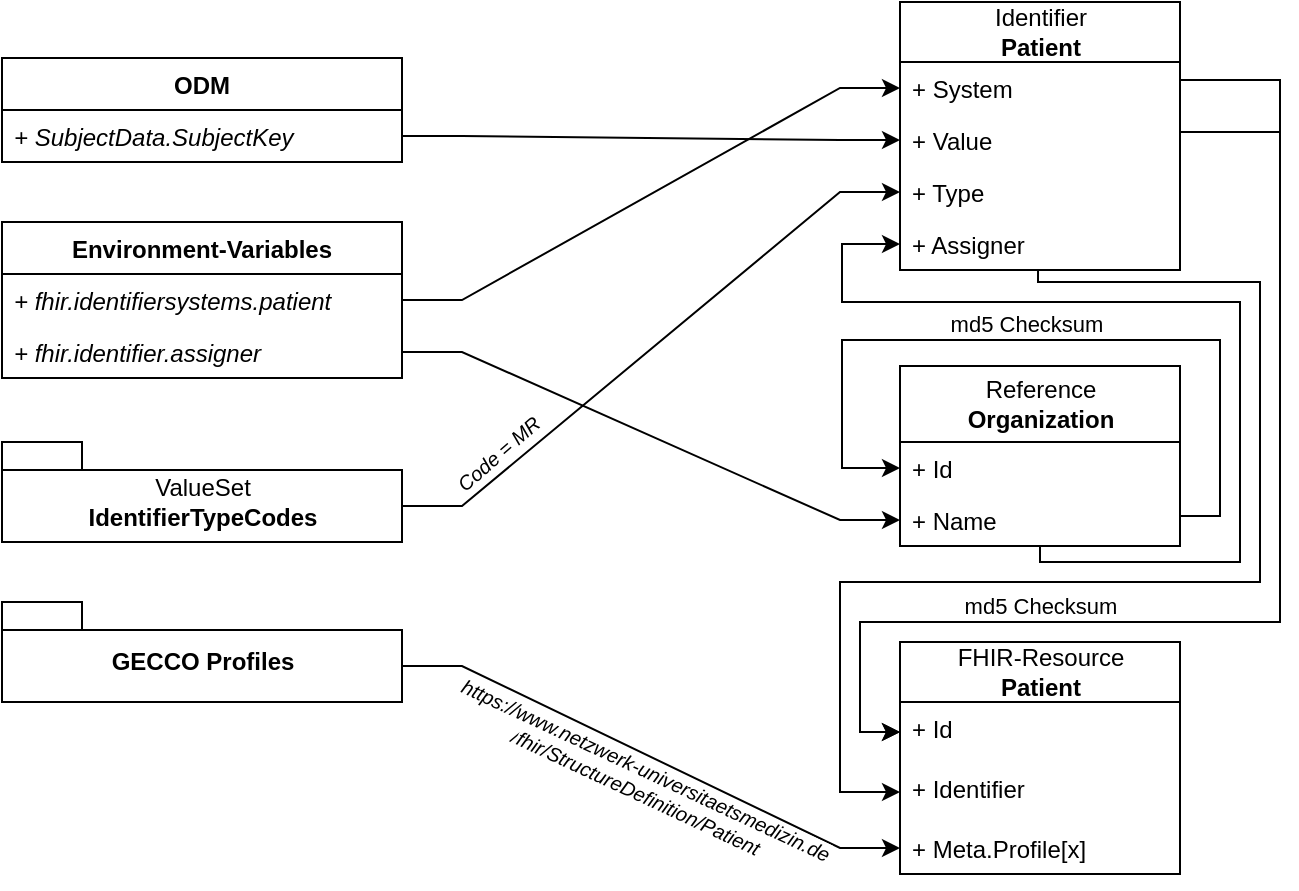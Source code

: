 <mxfile version="14.1.8" type="device"><diagram id="iyaxrp2BYqomliWlwEI3" name="Seite-1"><mxGraphModel dx="981" dy="567" grid="1" gridSize="10" guides="1" tooltips="1" connect="1" arrows="1" fold="0" page="1" pageScale="1" pageWidth="827" pageHeight="1169" math="0" shadow="0"><root><mxCell id="0"/><mxCell id="1" parent="0"/><mxCell id="799P35jyVqVCuxSRQqy6-18" value="Reference&lt;br&gt;&lt;b&gt;Organization&lt;/b&gt;" style="swimlane;fontStyle=0;childLayout=stackLayout;horizontal=1;startSize=38;fillColor=none;horizontalStack=0;resizeParent=1;resizeParentMax=0;resizeLast=0;collapsible=1;marginBottom=0;html=1;" vertex="1" parent="1"><mxGeometry x="489" y="222" width="140" height="90" as="geometry"><mxRectangle x="400" y="224" width="160" height="26" as="alternateBounds"/></mxGeometry></mxCell><mxCell id="799P35jyVqVCuxSRQqy6-29" style="rounded=0;orthogonalLoop=1;jettySize=auto;html=1;exitX=1;exitY=0.5;exitDx=0;exitDy=0;elbow=vertical;edgeStyle=orthogonalEdgeStyle;entryX=0;entryY=0.5;entryDx=0;entryDy=0;" edge="1" parent="799P35jyVqVCuxSRQqy6-18" source="799P35jyVqVCuxSRQqy6-19" target="799P35jyVqVCuxSRQqy6-20"><mxGeometry relative="1" as="geometry"><mxPoint x="-9" y="51" as="targetPoint"/><Array as="points"><mxPoint x="140" y="75"/><mxPoint x="160" y="75"/><mxPoint x="160" y="-13"/><mxPoint x="-29" y="-13"/><mxPoint x="-29" y="51"/></Array></mxGeometry></mxCell><mxCell id="799P35jyVqVCuxSRQqy6-30" value="md5 Checksum" style="edgeLabel;html=1;align=center;verticalAlign=middle;resizable=0;points=[];" vertex="1" connectable="0" parent="799P35jyVqVCuxSRQqy6-29"><mxGeometry x="0.055" y="-3" relative="1" as="geometry"><mxPoint y="-5" as="offset"/></mxGeometry></mxCell><mxCell id="799P35jyVqVCuxSRQqy6-20" value="+ Id" style="text;strokeColor=none;fillColor=none;align=left;verticalAlign=top;spacingLeft=4;spacingRight=4;overflow=hidden;rotatable=0;points=[[0,0.5],[1,0.5]];portConstraint=eastwest;" vertex="1" parent="799P35jyVqVCuxSRQqy6-18"><mxGeometry y="38" width="140" height="26" as="geometry"/></mxCell><mxCell id="799P35jyVqVCuxSRQqy6-19" value="+ Name" style="text;strokeColor=none;fillColor=none;align=left;verticalAlign=top;spacingLeft=4;spacingRight=4;overflow=hidden;rotatable=0;points=[[0,0.5],[1,0.5]];portConstraint=eastwest;" vertex="1" parent="799P35jyVqVCuxSRQqy6-18"><mxGeometry y="64" width="140" height="26" as="geometry"/></mxCell><mxCell id="799P35jyVqVCuxSRQqy6-5" value="&lt;span style=&quot;font-weight: normal&quot;&gt;FHIR-Resource&lt;/span&gt;&lt;br&gt;Patient" style="swimlane;fontStyle=1;childLayout=stackLayout;horizontal=1;startSize=30;fillColor=none;horizontalStack=0;resizeParent=1;resizeParentMax=0;resizeLast=0;collapsible=1;marginBottom=0;html=1;" vertex="1" parent="1"><mxGeometry x="489" y="360" width="140" height="116" as="geometry"/></mxCell><mxCell id="799P35jyVqVCuxSRQqy6-7" value="+ Id" style="text;strokeColor=none;fillColor=none;align=left;verticalAlign=top;spacingLeft=4;spacingRight=4;overflow=hidden;rotatable=0;points=[[0,0.5],[1,0.5]];portConstraint=eastwest;" vertex="1" parent="799P35jyVqVCuxSRQqy6-5"><mxGeometry y="30" width="140" height="30" as="geometry"/></mxCell><mxCell id="799P35jyVqVCuxSRQqy6-6" value="+ Identifier" style="text;strokeColor=none;fillColor=none;align=left;verticalAlign=top;spacingLeft=4;spacingRight=4;overflow=hidden;rotatable=0;points=[[0,0.5],[1,0.5]];portConstraint=eastwest;" vertex="1" parent="799P35jyVqVCuxSRQqy6-5"><mxGeometry y="60" width="140" height="30" as="geometry"/></mxCell><mxCell id="799P35jyVqVCuxSRQqy6-8" value="+ Meta.Profile[x]" style="text;strokeColor=none;fillColor=none;align=left;verticalAlign=top;spacingLeft=4;spacingRight=4;overflow=hidden;rotatable=0;points=[[0,0.5],[1,0.5]];portConstraint=eastwest;" vertex="1" parent="799P35jyVqVCuxSRQqy6-5"><mxGeometry y="90" width="140" height="26" as="geometry"/></mxCell><object label="&lt;span style=&quot;font-weight: normal&quot;&gt;Identifier&lt;/span&gt;&lt;br&gt;Patient" Pla="" id="799P35jyVqVCuxSRQqy6-9"><mxCell style="swimlane;fontStyle=1;childLayout=stackLayout;horizontal=1;startSize=30;fillColor=none;horizontalStack=0;resizeParent=1;resizeParentMax=0;resizeLast=0;collapsible=1;marginBottom=0;html=1;" vertex="1" parent="1"><mxGeometry x="489" y="40" width="140" height="134" as="geometry"/></mxCell></object><mxCell id="799P35jyVqVCuxSRQqy6-10" value="+ System" style="text;strokeColor=none;fillColor=none;align=left;verticalAlign=top;spacingLeft=4;spacingRight=4;overflow=hidden;rotatable=0;points=[[0,0.5],[1,0.5]];portConstraint=eastwest;" vertex="1" parent="799P35jyVqVCuxSRQqy6-9"><mxGeometry y="30" width="140" height="26" as="geometry"/></mxCell><mxCell id="799P35jyVqVCuxSRQqy6-11" value="+ Value" style="text;strokeColor=none;fillColor=none;align=left;verticalAlign=top;spacingLeft=4;spacingRight=4;overflow=hidden;rotatable=0;points=[[0,0.5],[1,0.5]];portConstraint=eastwest;" vertex="1" parent="799P35jyVqVCuxSRQqy6-9"><mxGeometry y="56" width="140" height="26" as="geometry"/></mxCell><mxCell id="799P35jyVqVCuxSRQqy6-12" value="+ Type" style="text;strokeColor=none;fillColor=none;align=left;verticalAlign=top;spacingLeft=4;spacingRight=4;overflow=hidden;rotatable=0;points=[[0,0.5],[1,0.5]];portConstraint=eastwest;" vertex="1" parent="799P35jyVqVCuxSRQqy6-9"><mxGeometry y="82" width="140" height="26" as="geometry"/></mxCell><mxCell id="799P35jyVqVCuxSRQqy6-22" value="+ Assigner" style="text;strokeColor=none;fillColor=none;align=left;verticalAlign=top;spacingLeft=4;spacingRight=4;overflow=hidden;rotatable=0;points=[[0,0.5],[1,0.5]];portConstraint=eastwest;" vertex="1" parent="799P35jyVqVCuxSRQqy6-9"><mxGeometry y="108" width="140" height="26" as="geometry"/></mxCell><mxCell id="799P35jyVqVCuxSRQqy6-14" value="ODM" style="swimlane;fontStyle=1;childLayout=stackLayout;horizontal=1;startSize=26;fillColor=none;horizontalStack=0;resizeParent=1;resizeParentMax=0;resizeLast=0;collapsible=1;marginBottom=0;" vertex="1" parent="1"><mxGeometry x="40" y="68" width="200" height="52" as="geometry"/></mxCell><mxCell id="799P35jyVqVCuxSRQqy6-15" value="+ SubjectData.SubjectKey" style="text;strokeColor=none;fillColor=none;align=left;verticalAlign=top;spacingLeft=4;spacingRight=4;overflow=hidden;rotatable=0;points=[[0,0.5],[1,0.5]];portConstraint=eastwest;fontStyle=2" vertex="1" parent="799P35jyVqVCuxSRQqy6-14"><mxGeometry y="26" width="200" height="26" as="geometry"/></mxCell><mxCell id="799P35jyVqVCuxSRQqy6-23" value="Environment-Variables" style="swimlane;fontStyle=1;childLayout=stackLayout;horizontal=1;startSize=26;fillColor=none;horizontalStack=0;resizeParent=1;resizeParentMax=0;resizeLast=0;collapsible=1;marginBottom=0;" vertex="1" parent="1"><mxGeometry x="40" y="150" width="200" height="78" as="geometry"/></mxCell><mxCell id="799P35jyVqVCuxSRQqy6-24" value="+ fhir.identifiersystems.patient" style="text;strokeColor=none;fillColor=none;align=left;verticalAlign=top;spacingLeft=4;spacingRight=4;overflow=hidden;rotatable=0;points=[[0,0.5],[1,0.5]];portConstraint=eastwest;fontStyle=2" vertex="1" parent="799P35jyVqVCuxSRQqy6-23"><mxGeometry y="26" width="200" height="26" as="geometry"/></mxCell><mxCell id="799P35jyVqVCuxSRQqy6-25" value="+ fhir.identifier.assigner" style="text;strokeColor=none;fillColor=none;align=left;verticalAlign=top;spacingLeft=4;spacingRight=4;overflow=hidden;rotatable=0;points=[[0,0.5],[1,0.5]];portConstraint=eastwest;fontStyle=2" vertex="1" parent="799P35jyVqVCuxSRQqy6-23"><mxGeometry y="52" width="200" height="26" as="geometry"/></mxCell><mxCell id="799P35jyVqVCuxSRQqy6-27" style="edgeStyle=entityRelationEdgeStyle;rounded=0;orthogonalLoop=1;jettySize=auto;html=1;exitX=1;exitY=0.5;exitDx=0;exitDy=0;entryX=0;entryY=0.5;entryDx=0;entryDy=0;" edge="1" parent="1" source="799P35jyVqVCuxSRQqy6-24" target="799P35jyVqVCuxSRQqy6-10"><mxGeometry relative="1" as="geometry"/></mxCell><mxCell id="799P35jyVqVCuxSRQqy6-28" style="edgeStyle=entityRelationEdgeStyle;rounded=0;orthogonalLoop=1;jettySize=auto;html=1;exitX=1;exitY=0.5;exitDx=0;exitDy=0;" edge="1" parent="1" source="799P35jyVqVCuxSRQqy6-25" target="799P35jyVqVCuxSRQqy6-19"><mxGeometry relative="1" as="geometry"/></mxCell><mxCell id="799P35jyVqVCuxSRQqy6-32" style="edgeStyle=entityRelationEdgeStyle;rounded=0;orthogonalLoop=1;jettySize=auto;html=1;exitX=1;exitY=0.5;exitDx=0;exitDy=0;entryX=0;entryY=0.5;entryDx=0;entryDy=0;" edge="1" parent="1" source="799P35jyVqVCuxSRQqy6-15" target="799P35jyVqVCuxSRQqy6-11"><mxGeometry relative="1" as="geometry"/></mxCell><mxCell id="799P35jyVqVCuxSRQqy6-34" style="edgeStyle=entityRelationEdgeStyle;rounded=0;orthogonalLoop=1;jettySize=auto;html=1;exitX=0;exitY=0;exitDx=200;exitDy=32;exitPerimeter=0;entryX=0;entryY=0.5;entryDx=0;entryDy=0;" edge="1" parent="1" source="799P35jyVqVCuxSRQqy6-33" target="799P35jyVqVCuxSRQqy6-12"><mxGeometry relative="1" as="geometry"/></mxCell><mxCell id="799P35jyVqVCuxSRQqy6-38" value="Code = MR" style="edgeLabel;html=1;align=center;verticalAlign=middle;resizable=0;points=[];fontSize=10;fontStyle=2;rotation=319;" vertex="1" connectable="0" parent="799P35jyVqVCuxSRQqy6-34"><mxGeometry x="-0.698" y="1" relative="1" as="geometry"><mxPoint x="5.66" y="-14.87" as="offset"/></mxGeometry></mxCell><mxCell id="799P35jyVqVCuxSRQqy6-33" value="&lt;span style=&quot;font-weight: normal&quot;&gt;ValueSet&lt;/span&gt;&lt;br&gt;IdentifierTypeCodes" style="shape=folder;fontStyle=1;spacingTop=10;tabWidth=40;tabHeight=14;tabPosition=left;html=1;" vertex="1" parent="1"><mxGeometry x="40" y="260" width="200" height="50" as="geometry"/></mxCell><mxCell id="799P35jyVqVCuxSRQqy6-36" style="edgeStyle=orthogonalEdgeStyle;rounded=0;orthogonalLoop=1;jettySize=auto;html=1;exitX=0;exitY=0.5;exitDx=0;exitDy=0;entryX=0.493;entryY=1;entryDx=0;entryDy=0;entryPerimeter=0;startArrow=classic;startFill=1;endArrow=none;endFill=0;" edge="1" parent="1" source="799P35jyVqVCuxSRQqy6-6" target="799P35jyVqVCuxSRQqy6-22"><mxGeometry relative="1" as="geometry"><Array as="points"><mxPoint x="459" y="435"/><mxPoint x="459" y="330"/><mxPoint x="669" y="330"/><mxPoint x="669" y="180"/><mxPoint x="558" y="180"/></Array></mxGeometry></mxCell><mxCell id="799P35jyVqVCuxSRQqy6-43" style="edgeStyle=orthogonalEdgeStyle;rounded=0;orthogonalLoop=1;jettySize=auto;html=1;exitX=1;exitY=0.5;exitDx=0;exitDy=0;entryX=0;entryY=0.5;entryDx=0;entryDy=0;startArrow=none;startFill=0;endArrow=classic;endFill=1;" edge="1" parent="1" source="799P35jyVqVCuxSRQqy6-10" target="799P35jyVqVCuxSRQqy6-7"><mxGeometry relative="1" as="geometry"><Array as="points"><mxPoint x="629" y="79"/><mxPoint x="679" y="79"/><mxPoint x="679" y="350"/><mxPoint x="469" y="350"/><mxPoint x="469" y="405"/></Array></mxGeometry></mxCell><mxCell id="799P35jyVqVCuxSRQqy6-44" style="edgeStyle=orthogonalEdgeStyle;rounded=0;orthogonalLoop=1;jettySize=auto;html=1;exitX=1;exitY=0.5;exitDx=0;exitDy=0;startArrow=none;startFill=0;endArrow=classic;endFill=1;entryX=0;entryY=0.5;entryDx=0;entryDy=0;" edge="1" parent="1" source="799P35jyVqVCuxSRQqy6-11" target="799P35jyVqVCuxSRQqy6-7"><mxGeometry relative="1" as="geometry"><mxPoint x="479" y="410" as="targetPoint"/><Array as="points"><mxPoint x="629" y="105"/><mxPoint x="679" y="105"/><mxPoint x="679" y="350"/><mxPoint x="469" y="350"/><mxPoint x="469" y="405"/></Array></mxGeometry></mxCell><mxCell id="799P35jyVqVCuxSRQqy6-45" value="md5 Checksum" style="edgeLabel;html=1;align=center;verticalAlign=middle;resizable=0;points=[];" vertex="1" connectable="0" parent="799P35jyVqVCuxSRQqy6-44"><mxGeometry x="-0.172" relative="1" as="geometry"><mxPoint x="-120.03" y="48.41" as="offset"/></mxGeometry></mxCell><mxCell id="799P35jyVqVCuxSRQqy6-47" style="edgeStyle=entityRelationEdgeStyle;rounded=0;orthogonalLoop=1;jettySize=auto;html=1;exitX=0;exitY=0;exitDx=200;exitDy=32;exitPerimeter=0;entryX=0;entryY=0.5;entryDx=0;entryDy=0;startArrow=none;startFill=0;endArrow=classic;endFill=1;" edge="1" parent="1" source="799P35jyVqVCuxSRQqy6-46" target="799P35jyVqVCuxSRQqy6-8"><mxGeometry relative="1" as="geometry"/></mxCell><mxCell id="799P35jyVqVCuxSRQqy6-48" value="&lt;font style=&quot;font-size: 10px&quot;&gt;&lt;span style=&quot;color: rgb(0, 0, 0); font-family: helvetica; font-weight: 400; letter-spacing: normal; text-align: center; text-indent: 0px; text-transform: none; word-spacing: 0px; background-color: rgb(255, 255, 255); display: inline; float: none; font-size: 10px;&quot;&gt;https://www.netzwerk-universitaetsmedizin.de&lt;br style=&quot;font-size: 10px;&quot;&gt;/&lt;/span&gt;&lt;span style=&quot;color: rgb(0, 0, 0); font-family: helvetica; font-weight: 400; letter-spacing: normal; text-align: center; text-indent: 0px; text-transform: none; word-spacing: 0px; background-color: rgb(255, 255, 255); display: inline; float: none; font-size: 10px;&quot;&gt;fhir/StructureDefinition/Patient&lt;/span&gt;&lt;/font&gt;" style="edgeLabel;html=1;align=center;verticalAlign=middle;resizable=0;points=[];fontSize=10;rotation=25;fontStyle=2" vertex="1" connectable="0" parent="799P35jyVqVCuxSRQqy6-47"><mxGeometry x="-0.262" y="-1" relative="1" as="geometry"><mxPoint x="26.46" y="26.11" as="offset"/></mxGeometry></mxCell><mxCell id="799P35jyVqVCuxSRQqy6-46" value="GECCO Profiles" style="shape=folder;fontStyle=1;spacingTop=10;tabWidth=40;tabHeight=14;tabPosition=left;html=1;" vertex="1" parent="1"><mxGeometry x="40" y="340" width="200" height="50" as="geometry"/></mxCell><mxCell id="799P35jyVqVCuxSRQqy6-51" style="edgeStyle=orthogonalEdgeStyle;rounded=0;orthogonalLoop=1;jettySize=auto;html=1;startArrow=classic;startFill=1;endArrow=none;endFill=0;fontSize=10;exitX=0;exitY=0.5;exitDx=0;exitDy=0;" edge="1" parent="1" source="799P35jyVqVCuxSRQqy6-22" target="799P35jyVqVCuxSRQqy6-19"><mxGeometry relative="1" as="geometry"><mxPoint x="480" y="157" as="sourcePoint"/><Array as="points"><mxPoint x="460" y="161"/><mxPoint x="460" y="190"/><mxPoint x="659" y="190"/><mxPoint x="659" y="320"/><mxPoint x="559" y="320"/></Array></mxGeometry></mxCell></root></mxGraphModel></diagram></mxfile>